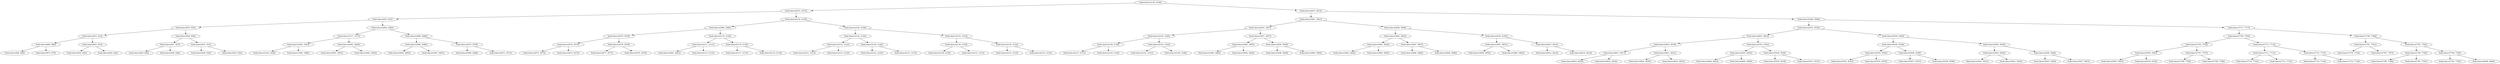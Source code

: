 digraph G{
1798539562 [label="Node{data=[2136, 2136]}"]
1798539562 -> 1718325723
1718325723 [label="Node{data=[2072, 2072]}"]
1718325723 -> 296121376
296121376 [label="Node{data=[933, 933]}"]
296121376 -> 1715271127
1715271127 [label="Node{data=[925, 925]}"]
1715271127 -> 296831715
296831715 [label="Node{data=[912, 912]}"]
296831715 -> 728687687
728687687 [label="Node{data=[869, 869]}"]
728687687 -> 164336254
164336254 [label="Node{data=[828, 828]}"]
728687687 -> 140008669
140008669 [label="Node{data=[875, 875]}"]
296831715 -> 321255783
321255783 [label="Node{data=[923, 923]}"]
321255783 -> 1328901016
1328901016 [label="Node{data=[922, 922]}"]
321255783 -> 448288866
448288866 [label="Node{data=[924, 924]}"]
1715271127 -> 1347174748
1347174748 [label="Node{data=[929, 929]}"]
1347174748 -> 1822323955
1822323955 [label="Node{data=[927, 927]}"]
1822323955 -> 135506771
135506771 [label="Node{data=[926, 926]}"]
1822323955 -> 1345362299
1345362299 [label="Node{data=[928, 928]}"]
1347174748 -> 1657042048
1657042048 [label="Node{data=[931, 931]}"]
1657042048 -> 2112011719
2112011719 [label="Node{data=[930, 930]}"]
1657042048 -> 1748949019
1748949019 [label="Node{data=[932, 932]}"]
296121376 -> 1007775526
1007775526 [label="Node{data=[2064, 2064]}"]
1007775526 -> 2108714064
2108714064 [label="Node{data=[1517, 1517]}"]
2108714064 -> 357886628
357886628 [label="Node{data=[1063, 1063]}"]
357886628 -> 187958805
187958805 [label="Node{data=[1034, 1034]}"]
357886628 -> 1013657610
1013657610 [label="Node{data=[1496, 1496]}"]
2108714064 -> 1111951675
1111951675 [label="Node{data=[2062, 2062]}"]
1111951675 -> 1886706205
1886706205 [label="Node{data=[2061, 2061]}"]
1111951675 -> 1541107368
1541107368 [label="Node{data=[2063, 2063]}"]
1007775526 -> 1045819065
1045819065 [label="Node{data=[2068, 2068]}"]
1045819065 -> 1151415961
1151415961 [label="Node{data=[2066, 2066]}"]
1151415961 -> 307476514
307476514 [label="Node{data=[2065, 2065]}"]
1151415961 -> 310192878
310192878 [label="Node{data=[2067, 2067]}"]
1045819065 -> 63712830
63712830 [label="Node{data=[2070, 2070]}"]
63712830 -> 1309988128
1309988128 [label="Node{data=[2069, 2069]}"]
63712830 -> 1099556456
1099556456 [label="Node{data=[2071, 2071]}"]
1718325723 -> 978886381
978886381 [label="Node{data=[2120, 2120]}"]
978886381 -> 1476913734
1476913734 [label="Node{data=[2080, 2080]}"]
1476913734 -> 810715571
810715571 [label="Node{data=[2076, 2076]}"]
810715571 -> 1055294327
1055294327 [label="Node{data=[2074, 2074]}"]
1055294327 -> 1077398960
1077398960 [label="Node{data=[2073, 2073]}"]
1055294327 -> 654662186
654662186 [label="Node{data=[2075, 2075]}"]
810715571 -> 54411368
54411368 [label="Node{data=[2078, 2078]}"]
54411368 -> 155817539
155817539 [label="Node{data=[2077, 2077]}"]
54411368 -> 2003665047
2003665047 [label="Node{data=[2079, 2079]}"]
1476913734 -> 2050248794
2050248794 [label="Node{data=[2116, 2116]}"]
2050248794 -> 192442996
192442996 [label="Node{data=[2111, 2111]}"]
192442996 -> 1321604822
1321604822 [label="Node{data=[2081, 2081]}"]
192442996 -> 1437884065
1437884065 [label="Node{data=[2115, 2115]}"]
2050248794 -> 224031437
224031437 [label="Node{data=[2118, 2118]}"]
224031437 -> 1173969600
1173969600 [label="Node{data=[2117, 2117]}"]
224031437 -> 997692431
997692431 [label="Node{data=[2119, 2119]}"]
978886381 -> 1279362198
1279362198 [label="Node{data=[2128, 2128]}"]
1279362198 -> 315841481
315841481 [label="Node{data=[2124, 2124]}"]
315841481 -> 502475785
502475785 [label="Node{data=[2122, 2122]}"]
502475785 -> 446895188
446895188 [label="Node{data=[2121, 2121]}"]
502475785 -> 1518753442
1518753442 [label="Node{data=[2123, 2123]}"]
315841481 -> 1375949608
1375949608 [label="Node{data=[2126, 2126]}"]
1375949608 -> 1444195845
1444195845 [label="Node{data=[2125, 2125]}"]
1375949608 -> 1419182375
1419182375 [label="Node{data=[2127, 2127]}"]
1279362198 -> 1011646033
1011646033 [label="Node{data=[2132, 2132]}"]
1011646033 -> 1956569315
1956569315 [label="Node{data=[2130, 2130]}"]
1956569315 -> 126426355
126426355 [label="Node{data=[2129, 2129]}"]
1956569315 -> 1811655452
1811655452 [label="Node{data=[2131, 2131]}"]
1011646033 -> 882568900
882568900 [label="Node{data=[2134, 2134]}"]
882568900 -> 922786124
922786124 [label="Node{data=[2133, 2133]}"]
882568900 -> 2023843291
2023843291 [label="Node{data=[2135, 2135]}"]
1798539562 -> 1320452760
1320452760 [label="Node{data=[4615, 4615]}"]
1320452760 -> 758888772
758888772 [label="Node{data=[3841, 3841]}"]
758888772 -> 507682646
507682646 [label="Node{data=[2407, 2407]}"]
507682646 -> 1841213176
1841213176 [label="Node{data=[2140, 2140]}"]
1841213176 -> 125059477
125059477 [label="Node{data=[2138, 2138]}"]
125059477 -> 2012555686
2012555686 [label="Node{data=[2137, 2137]}"]
125059477 -> 2101850145
2101850145 [label="Node{data=[2139, 2139]}"]
1841213176 -> 1695946783
1695946783 [label="Node{data=[2142, 2142]}"]
1695946783 -> 1087083969
1087083969 [label="Node{data=[2141, 2141]}"]
1695946783 -> 514669671
514669671 [label="Node{data=[2146, 2146]}"]
507682646 -> 1579897131
1579897131 [label="Node{data=[3837, 3837]}"]
1579897131 -> 195591185
195591185 [label="Node{data=[3495, 3495]}"]
195591185 -> 399611192
399611192 [label="Node{data=[3460, 3460]}"]
195591185 -> 1617481121
1617481121 [label="Node{data=[3836, 3836]}"]
1579897131 -> 1682860686
1682860686 [label="Node{data=[3839, 3839]}"]
1682860686 -> 751749858
751749858 [label="Node{data=[3838, 3838]}"]
1682860686 -> 934142486
934142486 [label="Node{data=[3840, 3840]}"]
758888772 -> 294528135
294528135 [label="Node{data=[3849, 3849]}"]
294528135 -> 100869666
100869666 [label="Node{data=[3845, 3845]}"]
100869666 -> 1556116954
1556116954 [label="Node{data=[3843, 3843]}"]
1556116954 -> 69566726
69566726 [label="Node{data=[3842, 3842]}"]
1556116954 -> 1693394713
1693394713 [label="Node{data=[3844, 3844]}"]
100869666 -> 2067939216
2067939216 [label="Node{data=[3847, 3847]}"]
2067939216 -> 619969415
619969415 [label="Node{data=[3846, 3846]}"]
2067939216 -> 209089454
209089454 [label="Node{data=[3848, 3848]}"]
294528135 -> 289163990
289163990 [label="Node{data=[4192, 4192]}"]
289163990 -> 2078824926
2078824926 [label="Node{data=[3851, 3851]}"]
2078824926 -> 1090300647
1090300647 [label="Node{data=[3850, 3850]}"]
2078824926 -> 2141739605
2141739605 [label="Node{data=[3863, 3863]}"]
289163990 -> 212977036
212977036 [label="Node{data=[4613, 4613]}"]
212977036 -> 892226413
892226413 [label="Node{data=[4612, 4612]}"]
212977036 -> 278947005
278947005 [label="Node{data=[4614, 4614]}"]
1320452760 -> 770178574
770178574 [label="Node{data=[5048, 5048]}"]
770178574 -> 804836251
804836251 [label="Node{data=[5032, 5032]}"]
804836251 -> 1749712938
1749712938 [label="Node{data=[4623, 4623]}"]
1749712938 -> 2069664786
2069664786 [label="Node{data=[4619, 4619]}"]
2069664786 -> 1775829753
1775829753 [label="Node{data=[4617, 4617]}"]
1775829753 -> 5533778
5533778 [label="Node{data=[4616, 4616]}"]
1775829753 -> 1017375650
1017375650 [label="Node{data=[4618, 4618]}"]
2069664786 -> 599786528
599786528 [label="Node{data=[4621, 4621]}"]
599786528 -> 36635755
36635755 [label="Node{data=[4620, 4620]}"]
599786528 -> 559559324
559559324 [label="Node{data=[4622, 4622]}"]
1749712938 -> 34022382
34022382 [label="Node{data=[4702, 4702]}"]
34022382 -> 566609546
566609546 [label="Node{data=[4625, 4625]}"]
566609546 -> 1538495109
1538495109 [label="Node{data=[4624, 4624]}"]
566609546 -> 722306493
722306493 [label="Node{data=[4694, 4694]}"]
34022382 -> 271502177
271502177 [label="Node{data=[5030, 5030]}"]
271502177 -> 533769848
533769848 [label="Node{data=[5019, 5019]}"]
271502177 -> 1479553213
1479553213 [label="Node{data=[5031, 5031]}"]
804836251 -> 525821547
525821547 [label="Node{data=[5040, 5040]}"]
525821547 -> 2034549539
2034549539 [label="Node{data=[5036, 5036]}"]
2034549539 -> 1669140765
1669140765 [label="Node{data=[5034, 5034]}"]
1669140765 -> 982609943
982609943 [label="Node{data=[5033, 5033]}"]
1669140765 -> 517025040
517025040 [label="Node{data=[5035, 5035]}"]
2034549539 -> 1096001586
1096001586 [label="Node{data=[5038, 5038]}"]
1096001586 -> 1244511484
1244511484 [label="Node{data=[5037, 5037]}"]
1096001586 -> 2072865894
2072865894 [label="Node{data=[5039, 5039]}"]
525821547 -> 1822648234
1822648234 [label="Node{data=[5044, 5044]}"]
1822648234 -> 820854836
820854836 [label="Node{data=[5042, 5042]}"]
820854836 -> 385929353
385929353 [label="Node{data=[5041, 5041]}"]
820854836 -> 125722707
125722707 [label="Node{data=[5043, 5043]}"]
1822648234 -> 1888999713
1888999713 [label="Node{data=[5046, 5046]}"]
1888999713 -> 706857959
706857959 [label="Node{data=[5045, 5045]}"]
1888999713 -> 1001702066
1001702066 [label="Node{data=[5047, 5047]}"]
770178574 -> 1337741679
1337741679 [label="Node{data=[7717, 7717]}"]
1337741679 -> 28100456
28100456 [label="Node{data=[7709, 7709]}"]
28100456 -> 628513353
628513353 [label="Node{data=[7702, 7702]}"]
628513353 -> 952806663
952806663 [label="Node{data=[5565, 5565]}"]
952806663 -> 365999192
365999192 [label="Node{data=[5063, 5063]}"]
952806663 -> 1923130893
1923130893 [label="Node{data=[6192, 6192]}"]
628513353 -> 1704136194
1704136194 [label="Node{data=[7707, 7707]}"]
1704136194 -> 140260642
140260642 [label="Node{data=[7706, 7706]}"]
1704136194 -> 415117829
415117829 [label="Node{data=[7708, 7708]}"]
28100456 -> 1876525009
1876525009 [label="Node{data=[7713, 7713]}"]
1876525009 -> 315068214
315068214 [label="Node{data=[7711, 7711]}"]
315068214 -> 2077969769
2077969769 [label="Node{data=[7710, 7710]}"]
315068214 -> 312243725
312243725 [label="Node{data=[7712, 7712]}"]
1876525009 -> 908043384
908043384 [label="Node{data=[7715, 7715]}"]
908043384 -> 403649458
403649458 [label="Node{data=[7714, 7714]}"]
908043384 -> 958301663
958301663 [label="Node{data=[7716, 7716]}"]
1337741679 -> 1220780271
1220780271 [label="Node{data=[7788, 7788]}"]
1220780271 -> 62190059
62190059 [label="Node{data=[7761, 7761]}"]
62190059 -> 1648869516
1648869516 [label="Node{data=[7718, 7718]}"]
62190059 -> 792363366
792363366 [label="Node{data=[7787, 7787]}"]
1220780271 -> 2058066102
2058066102 [label="Node{data=[7792, 7792]}"]
2058066102 -> 1580467617
1580467617 [label="Node{data=[7790, 7790]}"]
1580467617 -> 36437323
36437323 [label="Node{data=[7789, 7789]}"]
1580467617 -> 2044816857
2044816857 [label="Node{data=[7791, 7791]}"]
2058066102 -> 1604920443
1604920443 [label="Node{data=[7794, 7794]}"]
1604920443 -> 567163682
567163682 [label="Node{data=[7793, 7793]}"]
1604920443 -> 2094160885
2094160885 [label="Node{data=[9448, 9448]}"]
}